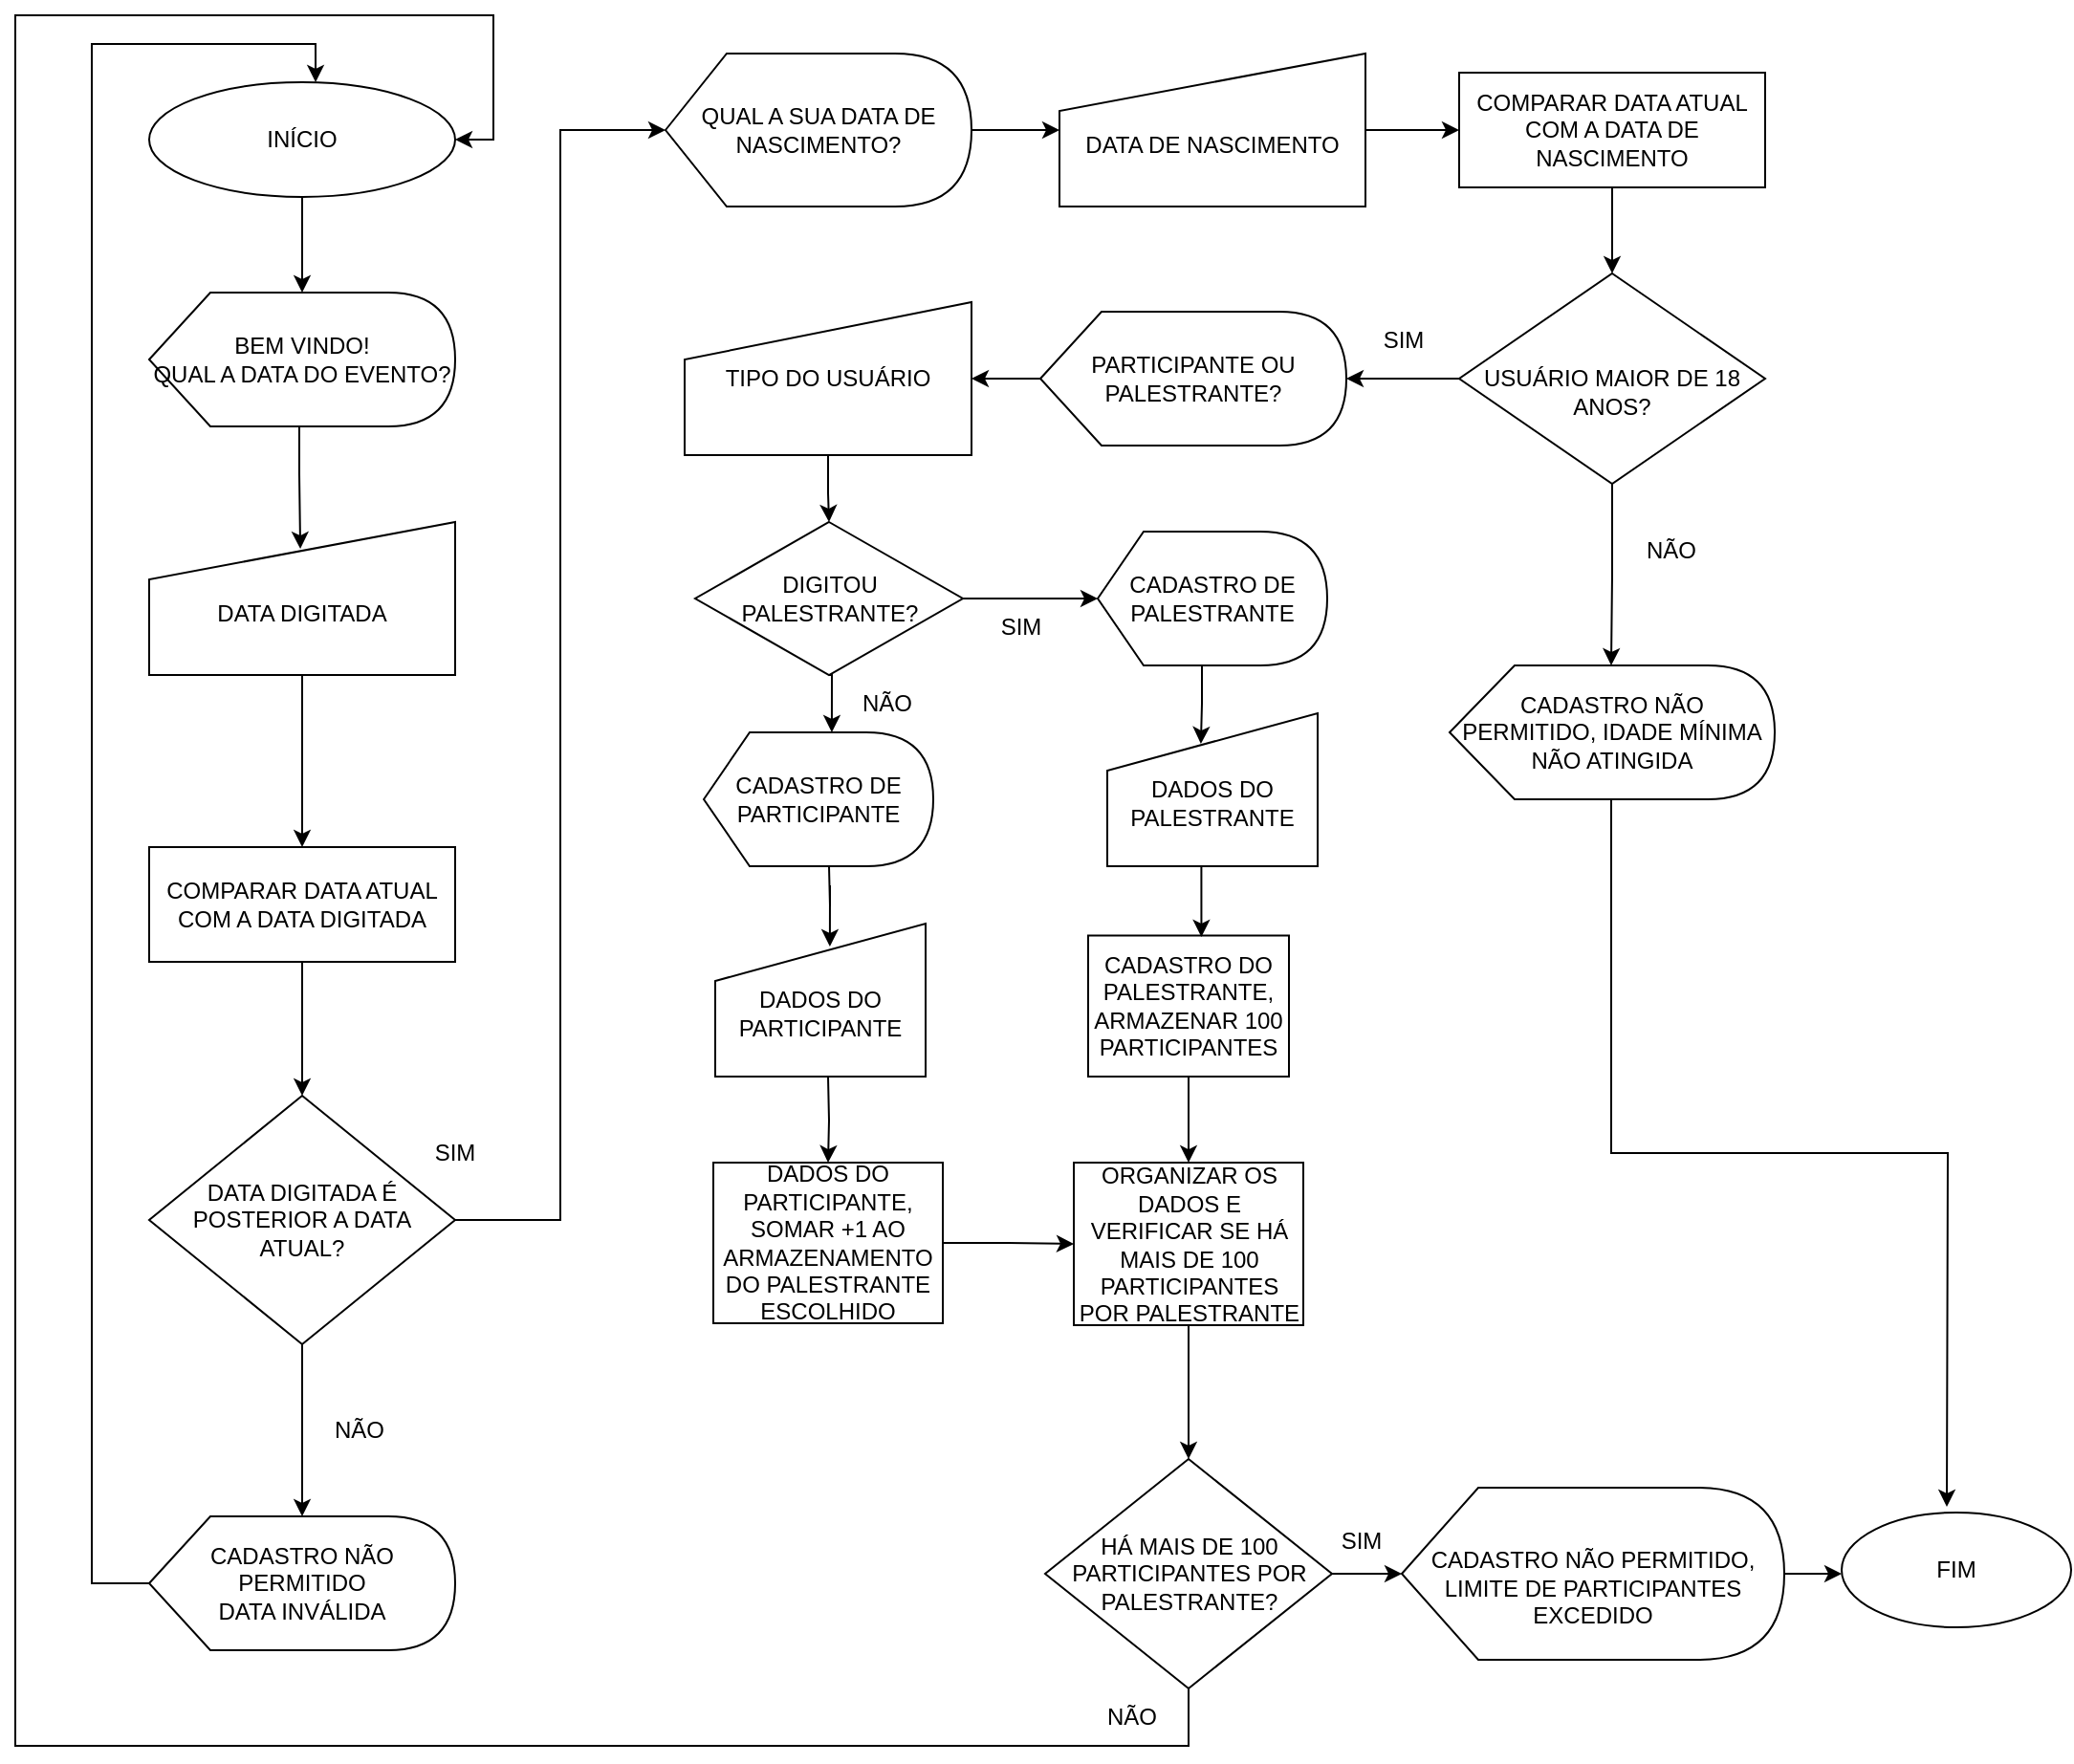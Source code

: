 <mxfile version="15.5.2" type="github"><diagram id="1wizqJLw9y6uspB6NYys" name="Page-1"><mxGraphModel dx="967" dy="2104" grid="1" gridSize="10" guides="1" tooltips="1" connect="1" arrows="1" fold="1" page="1" pageScale="1" pageWidth="1169" pageHeight="827" math="0" shadow="0"><root><mxCell id="0"/><mxCell id="1" parent="0"/><mxCell id="8IKX43_oWWRkwebkH2KH-5" style="edgeStyle=orthogonalEdgeStyle;rounded=0;orthogonalLoop=1;jettySize=auto;html=1;exitX=0.5;exitY=1;exitDx=0;exitDy=0;" edge="1" parent="1" source="8IKX43_oWWRkwebkH2KH-1" target="8IKX43_oWWRkwebkH2KH-3"><mxGeometry relative="1" as="geometry"/></mxCell><mxCell id="8IKX43_oWWRkwebkH2KH-1" value="INÍCIO" style="ellipse;whiteSpace=wrap;html=1;" vertex="1" parent="1"><mxGeometry x="110" y="-1585" width="160" height="60" as="geometry"/></mxCell><mxCell id="8IKX43_oWWRkwebkH2KH-7" style="edgeStyle=orthogonalEdgeStyle;rounded=0;orthogonalLoop=1;jettySize=auto;html=1;exitX=0;exitY=0;exitDx=78.5;exitDy=70;exitPerimeter=0;entryX=0.494;entryY=0.175;entryDx=0;entryDy=0;entryPerimeter=0;" edge="1" parent="1" source="8IKX43_oWWRkwebkH2KH-3" target="8IKX43_oWWRkwebkH2KH-6"><mxGeometry relative="1" as="geometry"><mxPoint x="189" y="-1355" as="targetPoint"/></mxGeometry></mxCell><mxCell id="8IKX43_oWWRkwebkH2KH-3" value="BEM VINDO! &lt;br&gt;QUAL A DATA DO EVENTO?" style="shape=display;whiteSpace=wrap;html=1;size=0.2;" vertex="1" parent="1"><mxGeometry x="110" y="-1475" width="160" height="70" as="geometry"/></mxCell><mxCell id="8IKX43_oWWRkwebkH2KH-20" value="" style="edgeStyle=orthogonalEdgeStyle;rounded=0;orthogonalLoop=1;jettySize=auto;html=1;" edge="1" parent="1" source="8IKX43_oWWRkwebkH2KH-6" target="8IKX43_oWWRkwebkH2KH-19"><mxGeometry relative="1" as="geometry"/></mxCell><mxCell id="8IKX43_oWWRkwebkH2KH-6" value="&lt;br&gt;DATA DIGITADA" style="shape=manualInput;whiteSpace=wrap;html=1;" vertex="1" parent="1"><mxGeometry x="110" y="-1355" width="160" height="80" as="geometry"/></mxCell><mxCell id="8IKX43_oWWRkwebkH2KH-47" style="edgeStyle=orthogonalEdgeStyle;rounded=0;orthogonalLoop=1;jettySize=auto;html=1;exitX=0.5;exitY=1;exitDx=0;exitDy=0;entryX=0;entryY=0;entryDx=84.5;entryDy=0;entryPerimeter=0;" edge="1" parent="1" source="8IKX43_oWWRkwebkH2KH-8" target="8IKX43_oWWRkwebkH2KH-14"><mxGeometry relative="1" as="geometry"/></mxCell><mxCell id="8IKX43_oWWRkwebkH2KH-48" style="edgeStyle=orthogonalEdgeStyle;rounded=0;orthogonalLoop=1;jettySize=auto;html=1;exitX=0;exitY=0.5;exitDx=0;exitDy=0;" edge="1" parent="1" source="8IKX43_oWWRkwebkH2KH-8"><mxGeometry relative="1" as="geometry"><mxPoint x="736" y="-1430" as="targetPoint"/></mxGeometry></mxCell><mxCell id="8IKX43_oWWRkwebkH2KH-8" value="&lt;br&gt;USUÁRIO MAIOR DE 18 ANOS?" style="rhombus;whiteSpace=wrap;html=1;" vertex="1" parent="1"><mxGeometry x="795" y="-1485" width="160" height="110" as="geometry"/></mxCell><mxCell id="8IKX43_oWWRkwebkH2KH-124" style="edgeStyle=orthogonalEdgeStyle;rounded=0;orthogonalLoop=1;jettySize=auto;html=1;exitX=0;exitY=0;exitDx=84.5;exitDy=70;exitPerimeter=0;" edge="1" parent="1" source="8IKX43_oWWRkwebkH2KH-14"><mxGeometry relative="1" as="geometry"><mxPoint x="1050" y="-840" as="targetPoint"/></mxGeometry></mxCell><mxCell id="8IKX43_oWWRkwebkH2KH-14" value="CADASTRO NÃO PERMITIDO, IDADE MÍNIMA NÃO ATINGIDA" style="shape=display;whiteSpace=wrap;html=1;size=0.2;" vertex="1" parent="1"><mxGeometry x="790" y="-1280" width="170" height="70" as="geometry"/></mxCell><mxCell id="8IKX43_oWWRkwebkH2KH-16" value="FIM" style="ellipse;whiteSpace=wrap;html=1;" vertex="1" parent="1"><mxGeometry x="995" y="-837" width="120" height="60" as="geometry"/></mxCell><mxCell id="8IKX43_oWWRkwebkH2KH-22" value="" style="edgeStyle=orthogonalEdgeStyle;rounded=0;orthogonalLoop=1;jettySize=auto;html=1;" edge="1" parent="1" source="8IKX43_oWWRkwebkH2KH-19" target="8IKX43_oWWRkwebkH2KH-21"><mxGeometry relative="1" as="geometry"/></mxCell><mxCell id="8IKX43_oWWRkwebkH2KH-19" value="COMPARAR DATA ATUAL COM A DATA DIGITADA" style="whiteSpace=wrap;html=1;" vertex="1" parent="1"><mxGeometry x="110" y="-1185" width="160" height="60" as="geometry"/></mxCell><mxCell id="8IKX43_oWWRkwebkH2KH-25" style="edgeStyle=orthogonalEdgeStyle;rounded=0;orthogonalLoop=1;jettySize=auto;html=1;exitX=0.5;exitY=1;exitDx=0;exitDy=0;" edge="1" parent="1" source="8IKX43_oWWRkwebkH2KH-21"><mxGeometry relative="1" as="geometry"><mxPoint x="190" y="-835" as="targetPoint"/></mxGeometry></mxCell><mxCell id="8IKX43_oWWRkwebkH2KH-35" style="edgeStyle=orthogonalEdgeStyle;rounded=0;orthogonalLoop=1;jettySize=auto;html=1;exitX=1;exitY=0.5;exitDx=0;exitDy=0;entryX=0;entryY=0.5;entryDx=0;entryDy=0;entryPerimeter=0;" edge="1" parent="1" source="8IKX43_oWWRkwebkH2KH-21" target="8IKX43_oWWRkwebkH2KH-28"><mxGeometry relative="1" as="geometry"/></mxCell><mxCell id="8IKX43_oWWRkwebkH2KH-21" value="DATA DIGITADA É POSTERIOR A DATA ATUAL?" style="rhombus;whiteSpace=wrap;html=1;" vertex="1" parent="1"><mxGeometry x="110" y="-1055" width="160" height="130" as="geometry"/></mxCell><mxCell id="8IKX43_oWWRkwebkH2KH-24" value="SIM" style="text;html=1;strokeColor=none;fillColor=none;align=center;verticalAlign=middle;whiteSpace=wrap;rounded=0;" vertex="1" parent="1"><mxGeometry x="240" y="-1040" width="60" height="30" as="geometry"/></mxCell><mxCell id="8IKX43_oWWRkwebkH2KH-26" value="NÃO" style="text;html=1;strokeColor=none;fillColor=none;align=center;verticalAlign=middle;whiteSpace=wrap;rounded=0;" vertex="1" parent="1"><mxGeometry x="190" y="-895" width="60" height="30" as="geometry"/></mxCell><mxCell id="8IKX43_oWWRkwebkH2KH-119" style="edgeStyle=orthogonalEdgeStyle;rounded=0;orthogonalLoop=1;jettySize=auto;html=1;exitX=0;exitY=0.5;exitDx=0;exitDy=0;exitPerimeter=0;entryX=0.544;entryY=0;entryDx=0;entryDy=0;entryPerimeter=0;" edge="1" parent="1" source="8IKX43_oWWRkwebkH2KH-27" target="8IKX43_oWWRkwebkH2KH-1"><mxGeometry relative="1" as="geometry"><Array as="points"><mxPoint x="80" y="-800"/><mxPoint x="80" y="-1605"/><mxPoint x="197" y="-1605"/></Array></mxGeometry></mxCell><mxCell id="8IKX43_oWWRkwebkH2KH-27" value="CADASTRO NÃO PERMITIDO&lt;br&gt;DATA INVÁLIDA" style="shape=display;whiteSpace=wrap;html=1;size=0.2;" vertex="1" parent="1"><mxGeometry x="110" y="-835" width="160" height="70" as="geometry"/></mxCell><mxCell id="8IKX43_oWWRkwebkH2KH-37" style="edgeStyle=orthogonalEdgeStyle;rounded=0;orthogonalLoop=1;jettySize=auto;html=1;exitX=1;exitY=0.5;exitDx=0;exitDy=0;exitPerimeter=0;" edge="1" parent="1" source="8IKX43_oWWRkwebkH2KH-28"><mxGeometry relative="1" as="geometry"><mxPoint x="586" y="-1560" as="targetPoint"/></mxGeometry></mxCell><mxCell id="8IKX43_oWWRkwebkH2KH-28" value="QUAL A SUA DATA DE NASCIMENTO?" style="shape=display;whiteSpace=wrap;html=1;size=0.2;" vertex="1" parent="1"><mxGeometry x="380" y="-1600" width="160" height="80" as="geometry"/></mxCell><mxCell id="8IKX43_oWWRkwebkH2KH-44" style="edgeStyle=orthogonalEdgeStyle;rounded=0;orthogonalLoop=1;jettySize=auto;html=1;exitX=1;exitY=0.5;exitDx=0;exitDy=0;entryX=0;entryY=0.5;entryDx=0;entryDy=0;" edge="1" parent="1" source="8IKX43_oWWRkwebkH2KH-32" target="8IKX43_oWWRkwebkH2KH-43"><mxGeometry relative="1" as="geometry"/></mxCell><mxCell id="8IKX43_oWWRkwebkH2KH-32" value="&lt;br&gt;DATA DE NASCIMENTO" style="shape=manualInput;whiteSpace=wrap;html=1;" vertex="1" parent="1"><mxGeometry x="586" y="-1600" width="160" height="80" as="geometry"/></mxCell><mxCell id="8IKX43_oWWRkwebkH2KH-41" value="NÃO" style="text;html=1;strokeColor=none;fillColor=none;align=center;verticalAlign=middle;whiteSpace=wrap;rounded=0;" vertex="1" parent="1"><mxGeometry x="876" y="-1355" width="60" height="30" as="geometry"/></mxCell><mxCell id="8IKX43_oWWRkwebkH2KH-45" style="edgeStyle=orthogonalEdgeStyle;rounded=0;orthogonalLoop=1;jettySize=auto;html=1;exitX=0.5;exitY=1;exitDx=0;exitDy=0;" edge="1" parent="1" source="8IKX43_oWWRkwebkH2KH-43" target="8IKX43_oWWRkwebkH2KH-8"><mxGeometry relative="1" as="geometry"/></mxCell><mxCell id="8IKX43_oWWRkwebkH2KH-43" value="COMPARAR DATA ATUAL COM A DATA DE NASCIMENTO" style="whiteSpace=wrap;html=1;" vertex="1" parent="1"><mxGeometry x="795" y="-1590" width="160" height="60" as="geometry"/></mxCell><mxCell id="8IKX43_oWWRkwebkH2KH-56" style="edgeStyle=orthogonalEdgeStyle;rounded=0;orthogonalLoop=1;jettySize=auto;html=1;exitX=0;exitY=0.5;exitDx=0;exitDy=0;exitPerimeter=0;entryX=1;entryY=0.5;entryDx=0;entryDy=0;" edge="1" parent="1" source="8IKX43_oWWRkwebkH2KH-49" target="8IKX43_oWWRkwebkH2KH-54"><mxGeometry relative="1" as="geometry"/></mxCell><mxCell id="8IKX43_oWWRkwebkH2KH-49" value="PARTICIPANTE OU PALESTRANTE?" style="shape=display;whiteSpace=wrap;html=1;size=0.2;" vertex="1" parent="1"><mxGeometry x="576" y="-1465" width="160" height="70" as="geometry"/></mxCell><mxCell id="8IKX43_oWWRkwebkH2KH-50" value="SIM" style="text;html=1;strokeColor=none;fillColor=none;align=center;verticalAlign=middle;whiteSpace=wrap;rounded=0;" vertex="1" parent="1"><mxGeometry x="736" y="-1465" width="60" height="30" as="geometry"/></mxCell><mxCell id="8IKX43_oWWRkwebkH2KH-58" value="" style="edgeStyle=orthogonalEdgeStyle;rounded=0;orthogonalLoop=1;jettySize=auto;html=1;entryX=0.5;entryY=0;entryDx=0;entryDy=0;" edge="1" parent="1" source="8IKX43_oWWRkwebkH2KH-54" target="8IKX43_oWWRkwebkH2KH-59"><mxGeometry relative="1" as="geometry"><mxPoint x="465" y="-1335" as="targetPoint"/></mxGeometry></mxCell><mxCell id="8IKX43_oWWRkwebkH2KH-54" value="TIPO DO USUÁRIO" style="shape=manualInput;whiteSpace=wrap;html=1;" vertex="1" parent="1"><mxGeometry x="390" y="-1470" width="150" height="80" as="geometry"/></mxCell><mxCell id="8IKX43_oWWRkwebkH2KH-62" value="" style="edgeStyle=orthogonalEdgeStyle;rounded=0;orthogonalLoop=1;jettySize=auto;html=1;" edge="1" parent="1" source="8IKX43_oWWRkwebkH2KH-59"><mxGeometry relative="1" as="geometry"><mxPoint x="606" y="-1315" as="targetPoint"/></mxGeometry></mxCell><mxCell id="8IKX43_oWWRkwebkH2KH-99" style="edgeStyle=orthogonalEdgeStyle;rounded=0;orthogonalLoop=1;jettySize=auto;html=1;exitX=0.5;exitY=1;exitDx=0;exitDy=0;entryX=0.558;entryY=0;entryDx=0;entryDy=0;entryPerimeter=0;" edge="1" parent="1" source="8IKX43_oWWRkwebkH2KH-59" target="8IKX43_oWWRkwebkH2KH-71"><mxGeometry relative="1" as="geometry"/></mxCell><mxCell id="8IKX43_oWWRkwebkH2KH-59" value="DIGITOU&lt;br&gt;PALESTRANTE?" style="rhombus;whiteSpace=wrap;html=1;" vertex="1" parent="1"><mxGeometry x="395.5" y="-1355" width="140" height="80" as="geometry"/></mxCell><mxCell id="8IKX43_oWWRkwebkH2KH-63" value="SIM" style="text;html=1;strokeColor=none;fillColor=none;align=center;verticalAlign=middle;whiteSpace=wrap;rounded=0;" vertex="1" parent="1"><mxGeometry x="535.5" y="-1315" width="60" height="30" as="geometry"/></mxCell><mxCell id="8IKX43_oWWRkwebkH2KH-111" style="edgeStyle=orthogonalEdgeStyle;rounded=0;orthogonalLoop=1;jettySize=auto;html=1;exitX=1;exitY=0.5;exitDx=0;exitDy=0;entryX=0;entryY=0.5;entryDx=0;entryDy=0;" edge="1" parent="1" source="8IKX43_oWWRkwebkH2KH-69" target="8IKX43_oWWRkwebkH2KH-109"><mxGeometry relative="1" as="geometry"/></mxCell><mxCell id="8IKX43_oWWRkwebkH2KH-69" value="DADOS DO PARTICIPANTE, SOMAR +1 AO ARMAZENAMENTO DO PALESTRANTE ESCOLHIDO" style="whiteSpace=wrap;html=1;" vertex="1" parent="1"><mxGeometry x="405" y="-1020" width="120" height="84" as="geometry"/></mxCell><mxCell id="8IKX43_oWWRkwebkH2KH-101" style="edgeStyle=orthogonalEdgeStyle;rounded=0;orthogonalLoop=1;jettySize=auto;html=1;exitX=0;exitY=0;exitDx=54.5;exitDy=70;exitPerimeter=0;entryX=0.545;entryY=0.15;entryDx=0;entryDy=0;entryPerimeter=0;" edge="1" parent="1" target="8IKX43_oWWRkwebkH2KH-74"><mxGeometry relative="1" as="geometry"><mxPoint x="465.5" y="-1175" as="sourcePoint"/></mxGeometry></mxCell><mxCell id="8IKX43_oWWRkwebkH2KH-71" value="CADASTRO DE PARTICIPANTE" style="shape=display;whiteSpace=wrap;html=1;size=0.2;" vertex="1" parent="1"><mxGeometry x="400" y="-1245" width="120" height="70" as="geometry"/></mxCell><mxCell id="8IKX43_oWWRkwebkH2KH-103" style="edgeStyle=orthogonalEdgeStyle;rounded=0;orthogonalLoop=1;jettySize=auto;html=1;entryX=0.5;entryY=0;entryDx=0;entryDy=0;" edge="1" parent="1" target="8IKX43_oWWRkwebkH2KH-69"><mxGeometry relative="1" as="geometry"><mxPoint x="465" y="-1065" as="sourcePoint"/></mxGeometry></mxCell><mxCell id="8IKX43_oWWRkwebkH2KH-74" value="&lt;br&gt;DADOS DO PARTICIPANTE" style="shape=manualInput;whiteSpace=wrap;html=1;" vertex="1" parent="1"><mxGeometry x="406" y="-1145" width="110" height="80" as="geometry"/></mxCell><mxCell id="8IKX43_oWWRkwebkH2KH-106" style="edgeStyle=orthogonalEdgeStyle;rounded=0;orthogonalLoop=1;jettySize=auto;html=1;exitX=0;exitY=0;exitDx=54.5;exitDy=70;exitPerimeter=0;entryX=0.445;entryY=0.2;entryDx=0;entryDy=0;entryPerimeter=0;" edge="1" parent="1" source="8IKX43_oWWRkwebkH2KH-80" target="8IKX43_oWWRkwebkH2KH-105"><mxGeometry relative="1" as="geometry"/></mxCell><mxCell id="8IKX43_oWWRkwebkH2KH-80" value="CADASTRO DE PALESTRANTE" style="shape=display;whiteSpace=wrap;html=1;size=0.2;" vertex="1" parent="1"><mxGeometry x="606" y="-1350" width="120" height="70" as="geometry"/></mxCell><mxCell id="8IKX43_oWWRkwebkH2KH-110" value="" style="edgeStyle=orthogonalEdgeStyle;rounded=0;orthogonalLoop=1;jettySize=auto;html=1;" edge="1" parent="1" source="8IKX43_oWWRkwebkH2KH-86" target="8IKX43_oWWRkwebkH2KH-109"><mxGeometry relative="1" as="geometry"/></mxCell><mxCell id="8IKX43_oWWRkwebkH2KH-86" value="CADASTRO DO PALESTRANTE, ARMAZENAR 100 PARTICIPANTES" style="whiteSpace=wrap;html=1;" vertex="1" parent="1"><mxGeometry x="601" y="-1138.75" width="105" height="73.75" as="geometry"/></mxCell><mxCell id="8IKX43_oWWRkwebkH2KH-88" style="edgeStyle=orthogonalEdgeStyle;rounded=0;orthogonalLoop=1;jettySize=auto;html=1;exitX=0.5;exitY=1;exitDx=0;exitDy=0;" edge="1" parent="1" source="8IKX43_oWWRkwebkH2KH-86" target="8IKX43_oWWRkwebkH2KH-86"><mxGeometry relative="1" as="geometry"/></mxCell><mxCell id="8IKX43_oWWRkwebkH2KH-98" value="NÃO" style="text;html=1;strokeColor=none;fillColor=none;align=center;verticalAlign=middle;whiteSpace=wrap;rounded=0;" vertex="1" parent="1"><mxGeometry x="466" y="-1275" width="60" height="30" as="geometry"/></mxCell><mxCell id="8IKX43_oWWRkwebkH2KH-108" style="edgeStyle=orthogonalEdgeStyle;rounded=0;orthogonalLoop=1;jettySize=auto;html=1;exitX=0.5;exitY=1;exitDx=0;exitDy=0;entryX=0.564;entryY=0.01;entryDx=0;entryDy=0;entryPerimeter=0;" edge="1" parent="1" source="8IKX43_oWWRkwebkH2KH-105" target="8IKX43_oWWRkwebkH2KH-86"><mxGeometry relative="1" as="geometry"/></mxCell><mxCell id="8IKX43_oWWRkwebkH2KH-105" value="&lt;br&gt;DADOS DO PALESTRANTE" style="shape=manualInput;whiteSpace=wrap;html=1;" vertex="1" parent="1"><mxGeometry x="611" y="-1255" width="110" height="80" as="geometry"/></mxCell><mxCell id="8IKX43_oWWRkwebkH2KH-113" value="" style="edgeStyle=orthogonalEdgeStyle;rounded=0;orthogonalLoop=1;jettySize=auto;html=1;" edge="1" parent="1" source="8IKX43_oWWRkwebkH2KH-109" target="8IKX43_oWWRkwebkH2KH-112"><mxGeometry relative="1" as="geometry"/></mxCell><mxCell id="8IKX43_oWWRkwebkH2KH-109" value="ORGANIZAR OS DADOS E VERIFICAR SE HÁ MAIS DE 100 PARTICIPANTES POR PALESTRANTE&lt;br&gt;" style="whiteSpace=wrap;html=1;" vertex="1" parent="1"><mxGeometry x="593.5" y="-1019.99" width="120" height="85" as="geometry"/></mxCell><mxCell id="8IKX43_oWWRkwebkH2KH-121" style="edgeStyle=orthogonalEdgeStyle;rounded=0;orthogonalLoop=1;jettySize=auto;html=1;exitX=1;exitY=0.5;exitDx=0;exitDy=0;entryX=0;entryY=0.5;entryDx=0;entryDy=0;entryPerimeter=0;" edge="1" parent="1" source="8IKX43_oWWRkwebkH2KH-112" target="8IKX43_oWWRkwebkH2KH-120"><mxGeometry relative="1" as="geometry"/></mxCell><mxCell id="8IKX43_oWWRkwebkH2KH-123" style="edgeStyle=orthogonalEdgeStyle;rounded=0;orthogonalLoop=1;jettySize=auto;html=1;exitX=0.5;exitY=1;exitDx=0;exitDy=0;entryX=1;entryY=0.5;entryDx=0;entryDy=0;" edge="1" parent="1" source="8IKX43_oWWRkwebkH2KH-112" target="8IKX43_oWWRkwebkH2KH-1"><mxGeometry relative="1" as="geometry"><Array as="points"><mxPoint x="654" y="-715"/><mxPoint x="40" y="-715"/><mxPoint x="40" y="-1620"/><mxPoint x="290" y="-1620"/><mxPoint x="290" y="-1555"/></Array></mxGeometry></mxCell><mxCell id="8IKX43_oWWRkwebkH2KH-112" value="HÁ MAIS DE 100 PARTICIPANTES POR PALESTRANTE?" style="rhombus;whiteSpace=wrap;html=1;" vertex="1" parent="1"><mxGeometry x="578.5" y="-865" width="150" height="120" as="geometry"/></mxCell><mxCell id="8IKX43_oWWRkwebkH2KH-114" value="SIM" style="text;html=1;strokeColor=none;fillColor=none;align=center;verticalAlign=middle;whiteSpace=wrap;rounded=0;" vertex="1" parent="1"><mxGeometry x="713.5" y="-837" width="60" height="30" as="geometry"/></mxCell><mxCell id="8IKX43_oWWRkwebkH2KH-115" value="NÃO" style="text;html=1;strokeColor=none;fillColor=none;align=center;verticalAlign=middle;whiteSpace=wrap;rounded=0;" vertex="1" parent="1"><mxGeometry x="593.5" y="-745" width="60" height="30" as="geometry"/></mxCell><mxCell id="8IKX43_oWWRkwebkH2KH-122" style="edgeStyle=orthogonalEdgeStyle;rounded=0;orthogonalLoop=1;jettySize=auto;html=1;exitX=1;exitY=0.5;exitDx=0;exitDy=0;exitPerimeter=0;" edge="1" parent="1" source="8IKX43_oWWRkwebkH2KH-120"><mxGeometry relative="1" as="geometry"><mxPoint x="995" y="-805" as="targetPoint"/></mxGeometry></mxCell><mxCell id="8IKX43_oWWRkwebkH2KH-120" value="&lt;br&gt;CADASTRO NÃO PERMITIDO, LIMITE DE PARTICIPANTES EXCEDIDO" style="shape=display;whiteSpace=wrap;html=1;size=0.2;" vertex="1" parent="1"><mxGeometry x="765" y="-850" width="200" height="90" as="geometry"/></mxCell></root></mxGraphModel></diagram></mxfile>